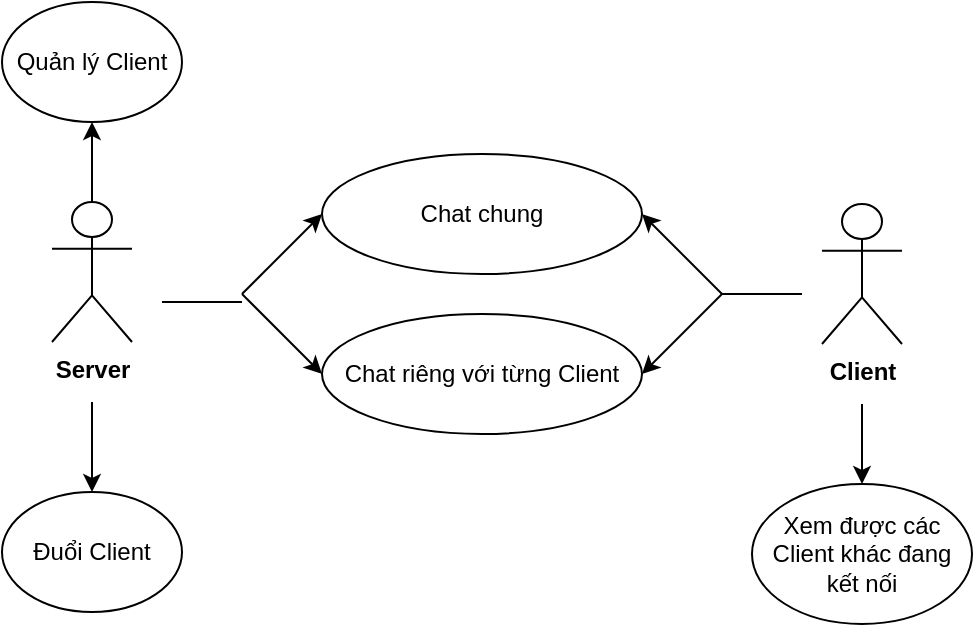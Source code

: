 <mxfile version="13.5.8" type="device"><diagram id="AM_zF_VxztPHwPLcapUm" name="Page-1"><mxGraphModel dx="868" dy="482" grid="1" gridSize="10" guides="1" tooltips="1" connect="1" arrows="1" fold="1" page="1" pageScale="1" pageWidth="850" pageHeight="1100" math="0" shadow="0"><root><mxCell id="0"/><mxCell id="1" parent="0"/><mxCell id="yY9IcVKLtnK6JZwzV0l7-1" value="Quản lý Client" style="ellipse;whiteSpace=wrap;html=1;" vertex="1" parent="1"><mxGeometry x="160" y="54" width="90" height="60" as="geometry"/></mxCell><mxCell id="yY9IcVKLtnK6JZwzV0l7-12" value="" style="edgeStyle=orthogonalEdgeStyle;rounded=0;orthogonalLoop=1;jettySize=auto;html=1;" edge="1" parent="1" source="yY9IcVKLtnK6JZwzV0l7-2" target="yY9IcVKLtnK6JZwzV0l7-1"><mxGeometry relative="1" as="geometry"/></mxCell><mxCell id="yY9IcVKLtnK6JZwzV0l7-2" value="&lt;b&gt;Server&lt;/b&gt;" style="shape=umlActor;verticalLabelPosition=bottom;verticalAlign=top;html=1;outlineConnect=0;" vertex="1" parent="1"><mxGeometry x="185" y="154" width="40" height="70" as="geometry"/></mxCell><mxCell id="yY9IcVKLtnK6JZwzV0l7-6" value="Đuổi Client" style="ellipse;whiteSpace=wrap;html=1;" vertex="1" parent="1"><mxGeometry x="160" y="299" width="90" height="60" as="geometry"/></mxCell><mxCell id="yY9IcVKLtnK6JZwzV0l7-7" value="Chat riêng với từng Client" style="ellipse;whiteSpace=wrap;html=1;" vertex="1" parent="1"><mxGeometry x="320" y="210" width="160" height="60" as="geometry"/></mxCell><mxCell id="yY9IcVKLtnK6JZwzV0l7-8" value="Chat chung" style="ellipse;whiteSpace=wrap;html=1;" vertex="1" parent="1"><mxGeometry x="320" y="130" width="160" height="60" as="geometry"/></mxCell><mxCell id="yY9IcVKLtnK6JZwzV0l7-9" value="&lt;b&gt;Client&lt;/b&gt;" style="shape=umlActor;verticalLabelPosition=bottom;verticalAlign=top;html=1;outlineConnect=0;" vertex="1" parent="1"><mxGeometry x="570" y="155" width="40" height="70" as="geometry"/></mxCell><mxCell id="yY9IcVKLtnK6JZwzV0l7-11" value="Xem được các Client khác đang kết nối" style="ellipse;whiteSpace=wrap;html=1;" vertex="1" parent="1"><mxGeometry x="535" y="295" width="110" height="70" as="geometry"/></mxCell><mxCell id="yY9IcVKLtnK6JZwzV0l7-13" value="" style="endArrow=classic;html=1;entryX=0.5;entryY=0;entryDx=0;entryDy=0;" edge="1" parent="1" target="yY9IcVKLtnK6JZwzV0l7-6"><mxGeometry width="50" height="50" relative="1" as="geometry"><mxPoint x="205" y="254" as="sourcePoint"/><mxPoint x="455" y="194" as="targetPoint"/></mxGeometry></mxCell><mxCell id="yY9IcVKLtnK6JZwzV0l7-15" value="" style="endArrow=classic;html=1;entryX=0;entryY=0.5;entryDx=0;entryDy=0;" edge="1" parent="1" target="yY9IcVKLtnK6JZwzV0l7-8"><mxGeometry width="50" height="50" relative="1" as="geometry"><mxPoint x="280" y="200" as="sourcePoint"/><mxPoint x="450" y="200" as="targetPoint"/><Array as="points"/></mxGeometry></mxCell><mxCell id="yY9IcVKLtnK6JZwzV0l7-16" value="" style="endArrow=classic;html=1;entryX=0;entryY=0.5;entryDx=0;entryDy=0;" edge="1" parent="1" target="yY9IcVKLtnK6JZwzV0l7-7"><mxGeometry width="50" height="50" relative="1" as="geometry"><mxPoint x="280" y="200" as="sourcePoint"/><mxPoint x="450" y="200" as="targetPoint"/><Array as="points"/></mxGeometry></mxCell><mxCell id="yY9IcVKLtnK6JZwzV0l7-17" value="" style="endArrow=none;html=1;" edge="1" parent="1"><mxGeometry width="50" height="50" relative="1" as="geometry"><mxPoint x="240" y="204" as="sourcePoint"/><mxPoint x="280" y="204" as="targetPoint"/></mxGeometry></mxCell><mxCell id="yY9IcVKLtnK6JZwzV0l7-18" value="" style="endArrow=classic;html=1;entryX=1;entryY=0.5;entryDx=0;entryDy=0;" edge="1" parent="1" target="yY9IcVKLtnK6JZwzV0l7-8"><mxGeometry width="50" height="50" relative="1" as="geometry"><mxPoint x="520" y="200" as="sourcePoint"/><mxPoint x="450" y="200" as="targetPoint"/><Array as="points"/></mxGeometry></mxCell><mxCell id="yY9IcVKLtnK6JZwzV0l7-19" value="" style="endArrow=classic;html=1;entryX=1;entryY=0.5;entryDx=0;entryDy=0;" edge="1" parent="1" target="yY9IcVKLtnK6JZwzV0l7-7"><mxGeometry width="50" height="50" relative="1" as="geometry"><mxPoint x="520" y="200" as="sourcePoint"/><mxPoint x="450" y="200" as="targetPoint"/><Array as="points"/></mxGeometry></mxCell><mxCell id="yY9IcVKLtnK6JZwzV0l7-20" value="" style="endArrow=none;html=1;" edge="1" parent="1"><mxGeometry width="50" height="50" relative="1" as="geometry"><mxPoint x="560" y="200" as="sourcePoint"/><mxPoint x="520" y="200" as="targetPoint"/></mxGeometry></mxCell><mxCell id="yY9IcVKLtnK6JZwzV0l7-22" value="" style="endArrow=classic;html=1;entryX=0.5;entryY=0;entryDx=0;entryDy=0;" edge="1" parent="1" target="yY9IcVKLtnK6JZwzV0l7-11"><mxGeometry width="50" height="50" relative="1" as="geometry"><mxPoint x="590" y="255" as="sourcePoint"/><mxPoint x="450" y="195" as="targetPoint"/></mxGeometry></mxCell></root></mxGraphModel></diagram></mxfile>